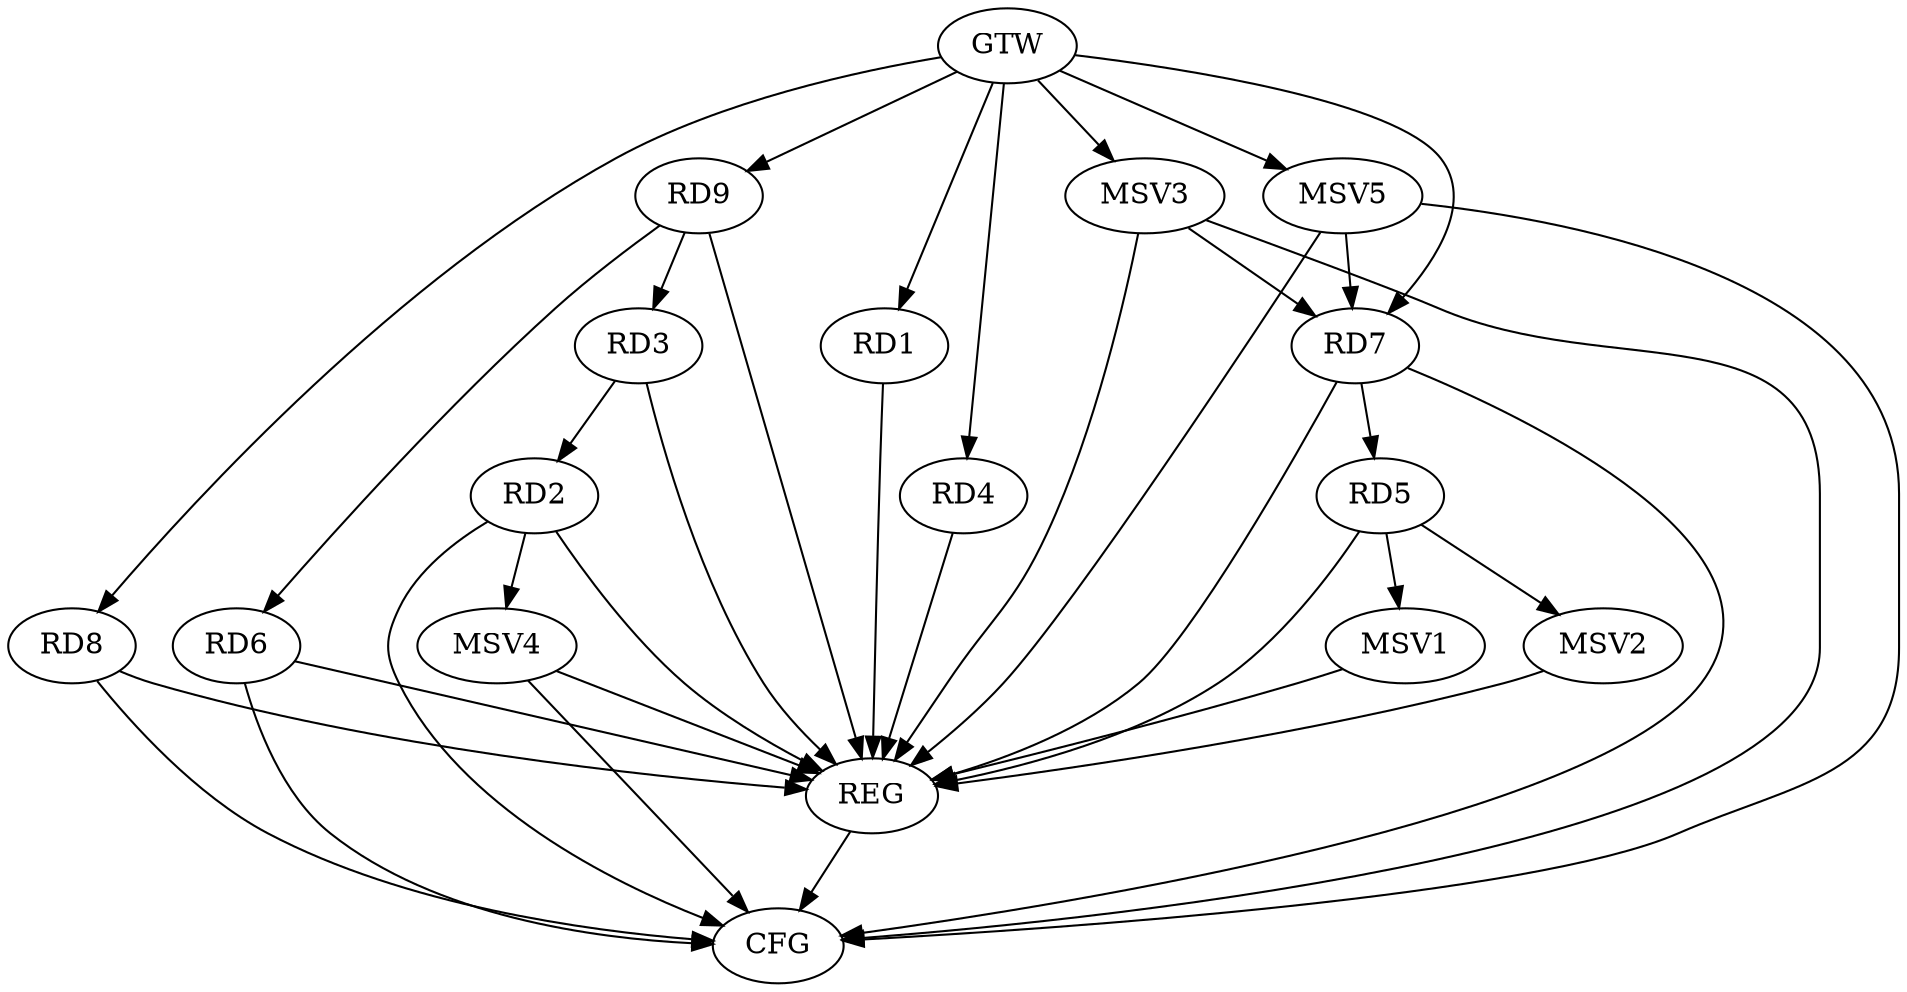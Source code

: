 strict digraph G {
  RD1 [ label="RD1" ];
  RD2 [ label="RD2" ];
  RD3 [ label="RD3" ];
  RD4 [ label="RD4" ];
  RD5 [ label="RD5" ];
  RD6 [ label="RD6" ];
  RD7 [ label="RD7" ];
  RD8 [ label="RD8" ];
  RD9 [ label="RD9" ];
  GTW [ label="GTW" ];
  REG [ label="REG" ];
  CFG [ label="CFG" ];
  MSV1 [ label="MSV1" ];
  MSV2 [ label="MSV2" ];
  MSV3 [ label="MSV3" ];
  MSV4 [ label="MSV4" ];
  MSV5 [ label="MSV5" ];
  RD3 -> RD2;
  RD9 -> RD3;
  RD7 -> RD5;
  RD9 -> RD6;
  GTW -> RD1;
  GTW -> RD4;
  GTW -> RD7;
  GTW -> RD8;
  GTW -> RD9;
  RD1 -> REG;
  RD2 -> REG;
  RD3 -> REG;
  RD4 -> REG;
  RD5 -> REG;
  RD6 -> REG;
  RD7 -> REG;
  RD8 -> REG;
  RD9 -> REG;
  RD8 -> CFG;
  RD7 -> CFG;
  RD2 -> CFG;
  RD6 -> CFG;
  REG -> CFG;
  RD5 -> MSV1;
  MSV1 -> REG;
  RD5 -> MSV2;
  MSV2 -> REG;
  MSV3 -> RD7;
  GTW -> MSV3;
  MSV3 -> REG;
  MSV3 -> CFG;
  RD2 -> MSV4;
  MSV4 -> REG;
  MSV4 -> CFG;
  MSV5 -> RD7;
  GTW -> MSV5;
  MSV5 -> REG;
  MSV5 -> CFG;
}
